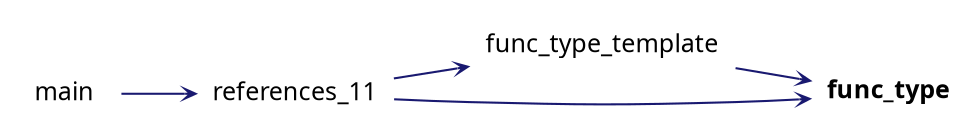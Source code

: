 digraph "func_type"
{
 // INTERACTIVE_SVG=YES
 // LATEX_PDF_SIZE
  graph [];
  edge [fontname=Ubuntu labelfontsize=10 arrowhead=open arrowtail=open arrowsize=0.5];
  node [fontname=Ubuntu fontsize=12 shape=plaintext];
  rankdir="RL";
  Node1 [label=<<b>func_type</b>> tooltip="func_type - overloaded functions" ];
  Node1 -> Node2 [dir="back",color="midnightblue"style="solid"];
  Node2 [label="func_type_template" URL="$group__lang11.html#gaf2ee1e4cdb9cc5f58628700ccf7a8fd8" tooltip="Forwarding reference" ];
  Node2 -> Node3 [dir="back",color="midnightblue"style="solid"];
  Node3 [label="references_11" URL="$group__lang11.html#gab9898ff9bf1dd6f1cb58b481f0b4df79" tooltip=" " ];
  Node3 -> Node4 [dir="back",color="midnightblue"style="solid"];
  Node4 [label="main" URL="$group__CPP11.html#ga840291bc02cba5474a4cb46a9b9566fe" tooltip=" " ];
  Node1 -> Node3 [dir="back",color="midnightblue"style="solid"];
}
